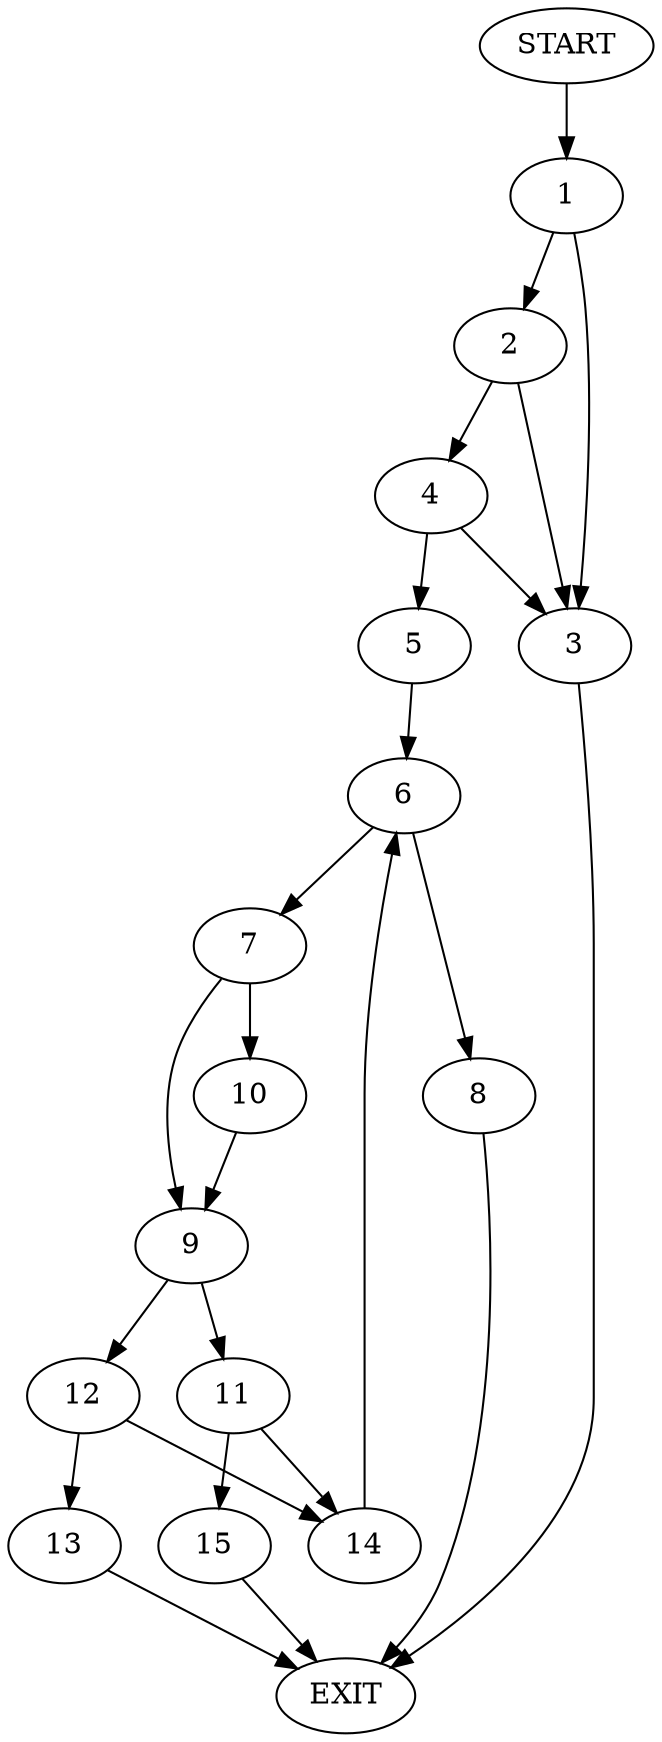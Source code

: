 digraph {
0 [label="START"]
16 [label="EXIT"]
0 -> 1
1 -> 2
1 -> 3
2 -> 4
2 -> 3
3 -> 16
4 -> 5
4 -> 3
5 -> 6
6 -> 7
6 -> 8
7 -> 9
7 -> 10
8 -> 16
10 -> 9
9 -> 11
9 -> 12
12 -> 13
12 -> 14
11 -> 14
11 -> 15
14 -> 6
15 -> 16
13 -> 16
}
